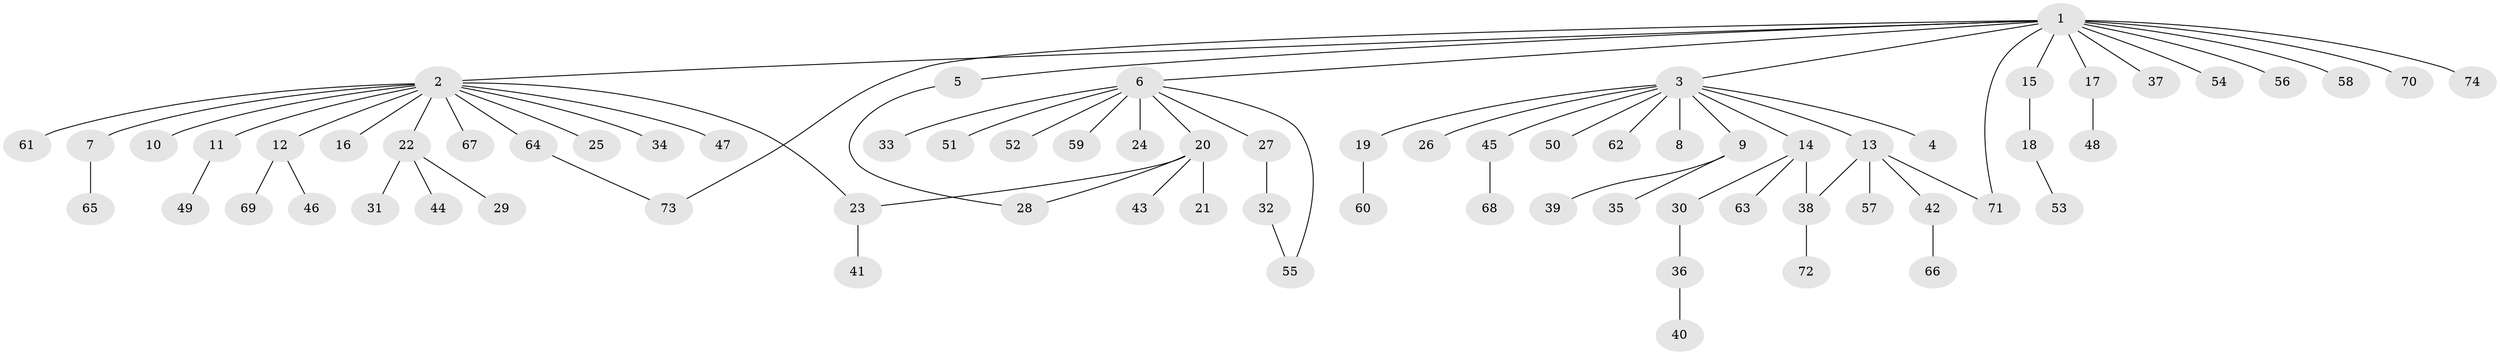 // Generated by graph-tools (version 1.1) at 2025/35/03/09/25 02:35:20]
// undirected, 74 vertices, 79 edges
graph export_dot {
graph [start="1"]
  node [color=gray90,style=filled];
  1;
  2;
  3;
  4;
  5;
  6;
  7;
  8;
  9;
  10;
  11;
  12;
  13;
  14;
  15;
  16;
  17;
  18;
  19;
  20;
  21;
  22;
  23;
  24;
  25;
  26;
  27;
  28;
  29;
  30;
  31;
  32;
  33;
  34;
  35;
  36;
  37;
  38;
  39;
  40;
  41;
  42;
  43;
  44;
  45;
  46;
  47;
  48;
  49;
  50;
  51;
  52;
  53;
  54;
  55;
  56;
  57;
  58;
  59;
  60;
  61;
  62;
  63;
  64;
  65;
  66;
  67;
  68;
  69;
  70;
  71;
  72;
  73;
  74;
  1 -- 2;
  1 -- 3;
  1 -- 5;
  1 -- 6;
  1 -- 15;
  1 -- 17;
  1 -- 37;
  1 -- 54;
  1 -- 56;
  1 -- 58;
  1 -- 70;
  1 -- 71;
  1 -- 73;
  1 -- 74;
  2 -- 7;
  2 -- 10;
  2 -- 11;
  2 -- 12;
  2 -- 16;
  2 -- 22;
  2 -- 23;
  2 -- 25;
  2 -- 34;
  2 -- 47;
  2 -- 61;
  2 -- 64;
  2 -- 67;
  3 -- 4;
  3 -- 8;
  3 -- 9;
  3 -- 13;
  3 -- 14;
  3 -- 19;
  3 -- 26;
  3 -- 45;
  3 -- 50;
  3 -- 62;
  5 -- 28;
  6 -- 20;
  6 -- 24;
  6 -- 27;
  6 -- 33;
  6 -- 51;
  6 -- 52;
  6 -- 55;
  6 -- 59;
  7 -- 65;
  9 -- 35;
  9 -- 39;
  11 -- 49;
  12 -- 46;
  12 -- 69;
  13 -- 38;
  13 -- 42;
  13 -- 57;
  13 -- 71;
  14 -- 30;
  14 -- 38;
  14 -- 63;
  15 -- 18;
  17 -- 48;
  18 -- 53;
  19 -- 60;
  20 -- 21;
  20 -- 23;
  20 -- 28;
  20 -- 43;
  22 -- 29;
  22 -- 31;
  22 -- 44;
  23 -- 41;
  27 -- 32;
  30 -- 36;
  32 -- 55;
  36 -- 40;
  38 -- 72;
  42 -- 66;
  45 -- 68;
  64 -- 73;
}
